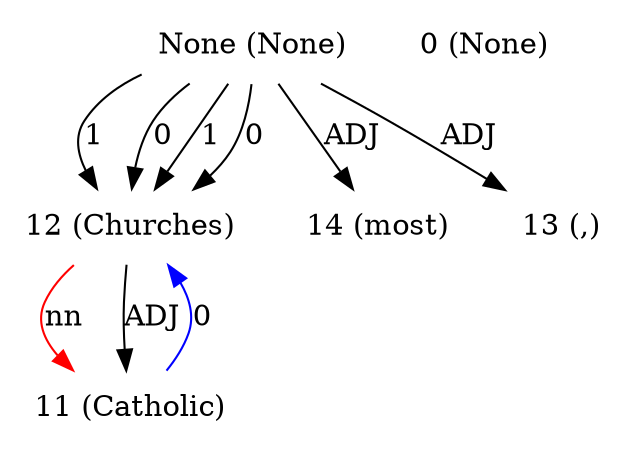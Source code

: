 digraph G{
edge [dir=forward]
node [shape=plaintext]

None [label="None (None)"]
None -> 12 [label="1"]
None [label="None (None)"]
None -> 12 [label="0"]
None [label="None (None)"]
None -> 12 [label="1"]
None [label="None (None)"]
None -> 12 [label="0"]
None [label="None (None)"]
None -> 14 [label="ADJ"]
None [label="None (None)"]
None -> 13 [label="ADJ"]
0 [label="0 (None)"]
11 [label="11 (Catholic)"]
11 -> 12 [label="0", color="blue"]
12 -> 11 [label="nn", color="red"]
12 [label="12 (Churches)"]
12 -> 11 [label="ADJ"]
13 [label="13 (,)"]
14 [label="14 (most)"]
}
